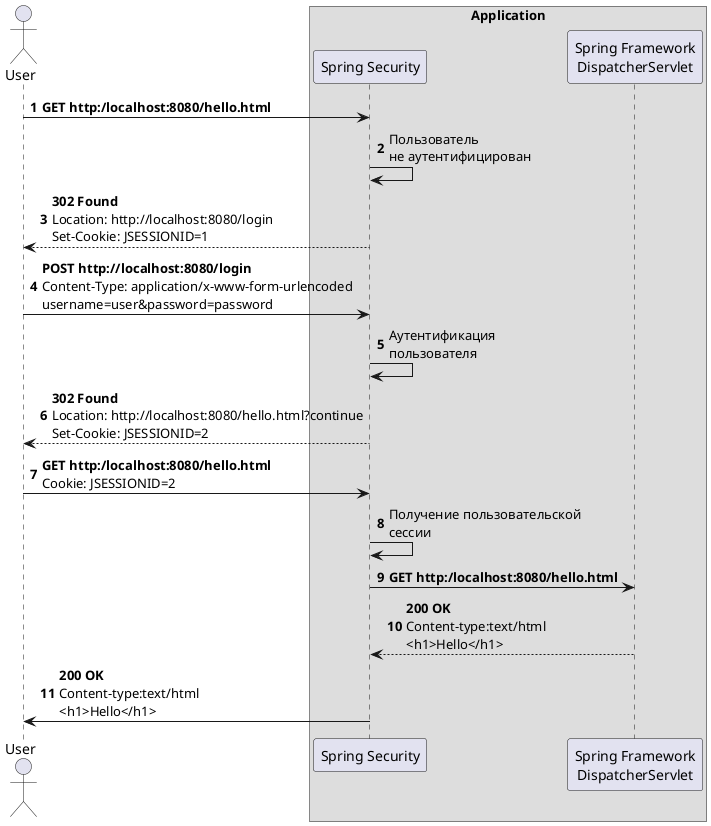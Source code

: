 @startuml
'https://plantuml.com/sequence-diagram

autonumber
actor User

box Application
    participant "Spring Security"
    participant "Spring Framework\nDispatcherServlet"
end box

User -> "Spring Security": <b>GET http:/localhost:8080/hello.html
"Spring Security" -> "Spring Security": Пользователь\nне аутентифицирован
"Spring Security" --> User: <b>302 Found\nLocation: http://localhost:8080/login\nSet-Cookie: JSESSIONID=1
User -> "Spring Security": <b>POST http://localhost:8080/login\nContent-Type: application/x-www-form-urlencoded\nusername=user&password=password
"Spring Security" -> "Spring Security": Аутентификация\nпользователя
"Spring Security" --> User: <b>302 Found\nLocation: http://localhost:8080/hello.html?continue\nSet-Cookie: JSESSIONID=2
User -> "Spring Security": <b>GET http:/localhost:8080/hello.html\nCookie: JSESSIONID=2
"Spring Security" -> "Spring Security": Получение пользовательской\nсессии
"Spring Security" -> "Spring Framework\nDispatcherServlet": <b>GET http:/localhost:8080/hello.html
"Spring Framework\nDispatcherServlet" --> "Spring Security": <b>200 OK\nContent-type:text/html\n<h1>Hello</h1>
"Spring Security" -> User: <b>200 OK\nContent-type:text/html\n<h1>Hello</h1>

@enduml